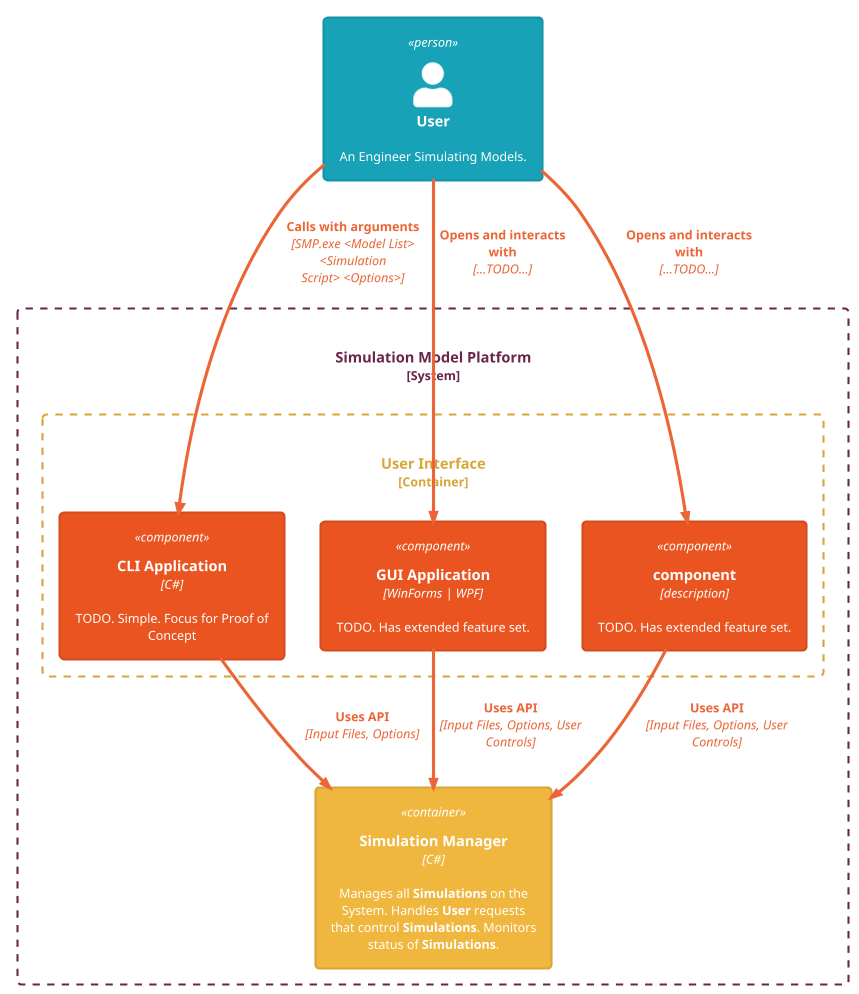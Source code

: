 @startuml L3_Component Diagram - User Interface

!theme C4_united from <C4/themes>
!include <C4/C4_Component>

Person(User,"User", "An Engineer Simulating Models.")

System_Boundary(SimulationModelPlatform, "Simulation Model Platform") {
    Container_Boundary(UserInterface, "User Interface") {
        Component(CLIApp, "CLI Application", "C#", "TODO. Simple. Focus for Proof of Concept")
        Component(GUIApp, "GUI Application", "WinForms | WPF", "TODO. Has extended feature set.")
        Component(WebApp, "component", "description", "TODO. Has extended feature set.")
    }
    Container(SimulationManager, "Simulation Manager", "C#", "Manages all **Simulations** on the System. Handles **User** requests that control **Simulations**. Monitors status of **Simulations**.")
}

' TODO: More details on specific types of User Interactions.
Rel_D(User, CLIApp, "Calls with arguments", "SMP.exe <Model List> <Simulation Script> <Options>")
Rel_D(User, GUIApp, "Opens and interacts with", "...TODO...")
Rel_D(User, WebApp, "Opens and interacts with", "...TODO...")

' TODO: More details on specific common API calls into Simulation Manager.
Rel_D(CLIApp, SimulationManager, "Uses API", "Input Files, Options")
Rel_D(GUIApp, SimulationManager, "Uses API", "Input Files, Options, User Controls")
Rel_D(WebApp, SimulationManager, "Uses API", "Input Files, Options, User Controls")

@enduml